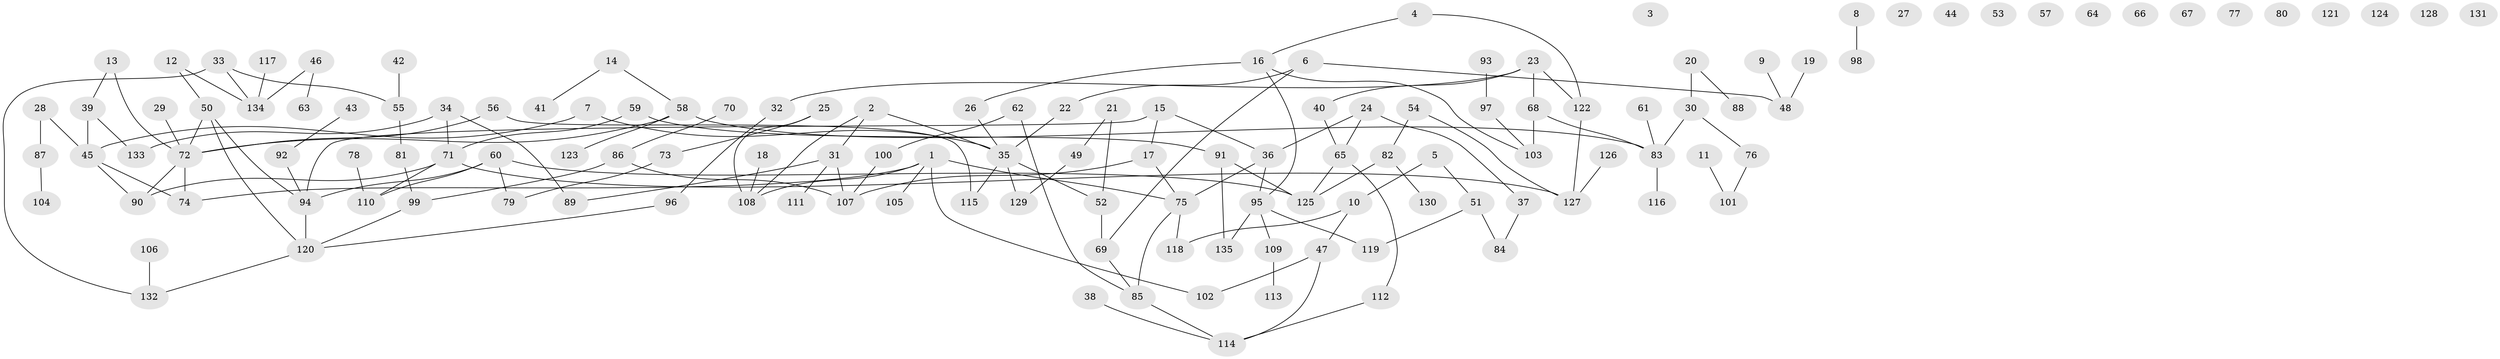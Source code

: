 // coarse degree distribution, {5: 0.08641975308641975, 3: 0.1728395061728395, 0: 0.18518518518518517, 2: 0.19753086419753085, 1: 0.19753086419753085, 7: 0.037037037037037035, 6: 0.04938271604938271, 4: 0.07407407407407407}
// Generated by graph-tools (version 1.1) at 2025/16/03/04/25 18:16:38]
// undirected, 135 vertices, 153 edges
graph export_dot {
graph [start="1"]
  node [color=gray90,style=filled];
  1;
  2;
  3;
  4;
  5;
  6;
  7;
  8;
  9;
  10;
  11;
  12;
  13;
  14;
  15;
  16;
  17;
  18;
  19;
  20;
  21;
  22;
  23;
  24;
  25;
  26;
  27;
  28;
  29;
  30;
  31;
  32;
  33;
  34;
  35;
  36;
  37;
  38;
  39;
  40;
  41;
  42;
  43;
  44;
  45;
  46;
  47;
  48;
  49;
  50;
  51;
  52;
  53;
  54;
  55;
  56;
  57;
  58;
  59;
  60;
  61;
  62;
  63;
  64;
  65;
  66;
  67;
  68;
  69;
  70;
  71;
  72;
  73;
  74;
  75;
  76;
  77;
  78;
  79;
  80;
  81;
  82;
  83;
  84;
  85;
  86;
  87;
  88;
  89;
  90;
  91;
  92;
  93;
  94;
  95;
  96;
  97;
  98;
  99;
  100;
  101;
  102;
  103;
  104;
  105;
  106;
  107;
  108;
  109;
  110;
  111;
  112;
  113;
  114;
  115;
  116;
  117;
  118;
  119;
  120;
  121;
  122;
  123;
  124;
  125;
  126;
  127;
  128;
  129;
  130;
  131;
  132;
  133;
  134;
  135;
  1 -- 74;
  1 -- 75;
  1 -- 102;
  1 -- 105;
  1 -- 108;
  2 -- 31;
  2 -- 35;
  2 -- 108;
  4 -- 16;
  4 -- 122;
  5 -- 10;
  5 -- 51;
  6 -- 22;
  6 -- 48;
  6 -- 69;
  7 -- 35;
  7 -- 45;
  8 -- 98;
  9 -- 48;
  10 -- 47;
  10 -- 118;
  11 -- 101;
  12 -- 50;
  12 -- 134;
  13 -- 39;
  13 -- 72;
  14 -- 41;
  14 -- 58;
  15 -- 17;
  15 -- 36;
  15 -- 94;
  16 -- 26;
  16 -- 95;
  16 -- 103;
  17 -- 75;
  17 -- 107;
  18 -- 108;
  19 -- 48;
  20 -- 30;
  20 -- 88;
  21 -- 49;
  21 -- 52;
  22 -- 35;
  23 -- 32;
  23 -- 40;
  23 -- 68;
  23 -- 122;
  24 -- 36;
  24 -- 37;
  24 -- 65;
  25 -- 73;
  25 -- 108;
  26 -- 35;
  28 -- 45;
  28 -- 87;
  29 -- 72;
  30 -- 76;
  30 -- 83;
  31 -- 89;
  31 -- 107;
  31 -- 111;
  32 -- 96;
  33 -- 55;
  33 -- 132;
  33 -- 134;
  34 -- 71;
  34 -- 89;
  34 -- 133;
  35 -- 52;
  35 -- 115;
  35 -- 129;
  36 -- 75;
  36 -- 95;
  37 -- 84;
  38 -- 114;
  39 -- 45;
  39 -- 133;
  40 -- 65;
  42 -- 55;
  43 -- 92;
  45 -- 74;
  45 -- 90;
  46 -- 63;
  46 -- 134;
  47 -- 102;
  47 -- 114;
  49 -- 129;
  50 -- 72;
  50 -- 94;
  50 -- 120;
  51 -- 84;
  51 -- 119;
  52 -- 69;
  54 -- 82;
  54 -- 127;
  55 -- 81;
  56 -- 72;
  56 -- 115;
  58 -- 72;
  58 -- 83;
  58 -- 123;
  59 -- 71;
  59 -- 91;
  60 -- 79;
  60 -- 94;
  60 -- 110;
  60 -- 125;
  61 -- 83;
  62 -- 85;
  62 -- 100;
  65 -- 112;
  65 -- 125;
  68 -- 83;
  68 -- 103;
  69 -- 85;
  70 -- 86;
  71 -- 90;
  71 -- 110;
  71 -- 127;
  72 -- 74;
  72 -- 90;
  73 -- 79;
  75 -- 85;
  75 -- 118;
  76 -- 101;
  78 -- 110;
  81 -- 99;
  82 -- 125;
  82 -- 130;
  83 -- 116;
  85 -- 114;
  86 -- 99;
  86 -- 107;
  87 -- 104;
  91 -- 125;
  91 -- 135;
  92 -- 94;
  93 -- 97;
  94 -- 120;
  95 -- 109;
  95 -- 119;
  95 -- 135;
  96 -- 120;
  97 -- 103;
  99 -- 120;
  100 -- 107;
  106 -- 132;
  109 -- 113;
  112 -- 114;
  117 -- 134;
  120 -- 132;
  122 -- 127;
  126 -- 127;
}
